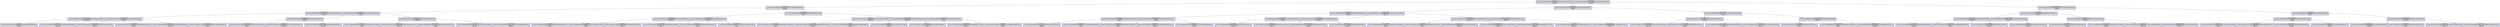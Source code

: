 digraph G{ 
rankdir=TB;
node[color="blue",style="rounded,filled",fillcolor=lightgray, shape=record];
"Nodo5b655815-d3f7-0eaf-c00d-09b603355eb6"[label="<P0>|Nick: hajeand,\n password: 8571b2ea1801cc489037cb6ced79d2dcabc8ff57de27c35c0612eb6a974cfbd4,\n monedas: 48,\n edad: 8|<P1>|Nick: ramdohr4,\n password: 0b4712f897dd23fb60a4cc4d6b7fc89862cffc24b1b02292de9078b0d3c3c144,\n monedas: 9595,\n edad: 80|<P2>"];
"Nodo7a8897a4-0aa5-ae23-3e5d-0b94e811c652"[label="<P0>|Nick: cmcturkf,\n password: b6750a1d856923b20dc346cb3a5d921e1f7520acca68020d2b91016e6e0bebfd,\n monedas: 4,\n edad: 414|<P1>"];
"Nodo396cd4a4-8bf1-ad83-5cd1-2de32ed4dabd"[label="<P0>|Nick: awalbridge1l,\n password: f9a42098cb6f96df1fe7357250ca069527df1e202141b3b8ad7914966cd9de69,\n monedas: 9901,\n edad: 715|<P1>|Nick: braggatt3,\n password: 8f89b90500393f5e299d7969784aa072a35e5c112e3f151d07a5a02546e74e12,\n monedas: 41,\n edad: 30|<P2>"];
"Nodo00de2a90-c362-1267-d1e1-d215a090e09a"[label="<P0>|Nick: aarmytage1d,\n password: e2a38fbbfcc714283ed40a045d5d4250c2c6085c182d41b85a3231169d36572a,\n monedas: 477132,\n edad: 600|<P1>|Nick: alearmouthb,\n password: 86732112cc46c2fe75d35c12241b246a34b3c9fa70c20ab8189bf39826bbbbf3,\n monedas: 2629,\n edad: 4|<P2>"];
"Nodoa676dd86-0a1e-ae86-1625-2b4e5e9db73b"[label="<P0>|Nick: EDD,\n password: 857aba7c59662e1c306cf59c0c2199ec1d2ce895a928fb62b54f034760ebe8a6,\n monedas: 50,\n edad: 25|<P1>"];
"Nodo00de2a90-c362-1267-d1e1-d215a090e09a":P0 -> "Nodoa676dd86-0a1e-ae86-1625-2b4e5e9db73b";
"Nodo2691db81-7778-4dea-dc91-5f1a79788012"[label="<P0>|Nick: abenit2h,\n password: 525e11519d30b3077c9f569f5771ab2c7929712295be6f4219a5eb59eef9c474,\n monedas: 34787,\n edad: 505|<P1>|Nick: afazzioli20,\n password: 45599c1dfc8e3b8057a056f2c879840795129fea3a0300da99cc6e20e144526e,\n monedas: 9318,\n edad: 97|<P2>"];
"Nodo00de2a90-c362-1267-d1e1-d215a090e09a":P1 -> "Nodo2691db81-7778-4dea-dc91-5f1a79788012";
"Nodo98ff5efb-1d37-1d4d-2911-b86692297b44"[label="<P0>|Nick: aminnette2d,\n password: c993eda37b2dbd1c9e7727bc2cc518af37d08e62864ff49230574adcf91b71d5,\n monedas: 438,\n edad: 70|<P1>|Nick: arimour1v,\n password: 45f25d87e4da950e6b06149b726dc27cfb9cae7bff588bd0b689525961f15c48,\n monedas: 97240,\n edad: 735|<P2>|Nick: ascorer19,\n password: 0147dea9501c1d41592d19b4436382c4ce9966653392169b56c4059a5b546545,\n monedas: 49033,\n edad: 6|<P3>"];
"Nodo00de2a90-c362-1267-d1e1-d215a090e09a":P2 -> "Nodo98ff5efb-1d37-1d4d-2911-b86692297b44";
"Nodo396cd4a4-8bf1-ad83-5cd1-2de32ed4dabd":P0 -> "Nodo00de2a90-c362-1267-d1e1-d215a090e09a";
"Nodo518d1cf4-5d26-7926-c0fa-342e7ffbc326"[label="<P0>|Nick: bjanning1u,\n password: e4b4bebbacf749d6c6ce53b5aefcd29b58534fe42082970fe1c6736c7941e670,\n monedas: 4891,\n edad: 1|<P1>"];
"Nodoa2bf6e31-5ae0-9cc0-a8e1-70f8d8d97b43"[label="<P0>|Nick: ayakuntzov1f,\n password: 68d776be7a2b154e0d3dace325e33e89c5fb577ea7ed15110b3252e5f73b4afa,\n monedas: 77,\n edad: 2|<P1>|Nick: bbreakey27,\n password: 8677bd4a6d8b519a1549d4f9bff6509bb174c0707dd6a13c63f9303a6e9575ac,\n monedas: 60404,\n edad: 88|<P2>"];
"Nodo518d1cf4-5d26-7926-c0fa-342e7ffbc326":P0 -> "Nodoa2bf6e31-5ae0-9cc0-a8e1-70f8d8d97b43";
"Nodo36d855b6-8556-9010-25db-99476bf91f34"[label="<P0>|Nick: borring1q,\n password: 252272caf2da4ee170fbd4bc9a0561c853680da6e7ca03c4634e6369f6c9b0a7,\n monedas: 66034,\n edad: 169|<P1>"];
"Nodo518d1cf4-5d26-7926-c0fa-342e7ffbc326":P1 -> "Nodo36d855b6-8556-9010-25db-99476bf91f34";
"Nodo396cd4a4-8bf1-ad83-5cd1-2de32ed4dabd":P1 -> "Nodo518d1cf4-5d26-7926-c0fa-342e7ffbc326";
"Nodoe6eac376-ae2d-aa0b-79e2-d305232f80a6"[label="<P0>|Nick: btoward1b,\n password: ff6302411e2f6d81730e5e60e44bb9d136a976eb6fe83259b7ab60bec6dc4129,\n monedas: 596294,\n edad: 0|<P1>"];
"Nodo7a7d50e2-26dd-14ff-a81d-68ec656dc491"[label="<P0>|Nick: bsamettp,\n password: 27d283c0b976be1502dff9c13d62181d86be278d82833f2512971a5c37cb8605,\n monedas: 7,\n edad: 1|<P1>|Nick: bscotter1s,\n password: 0dbb77ef1db72c5d87a86ea365056aa492ec231f5f157e9804345fb97a57e7ad,\n monedas: 9589,\n edad: 6|<P2>|Nick: bthomen2n,\n password: 9143a64f386e0c6f7472e89b641afd6ba1d581cd0f1d21daabe94c6ab9127144,\n monedas: 1,\n edad: 7|<P3>"];
"Nodoe6eac376-ae2d-aa0b-79e2-d305232f80a6":P0 -> "Nodo7a7d50e2-26dd-14ff-a81d-68ec656dc491";
"Nodoacf6ade0-291e-cacf-5cb5-8a04f4c4ff8a"[label="<P0>|Nick: ccanedo1k,\n password: df4e5d6538ba34aeadf7d732fd57cfdd7fe2ff705efd354431da923129b61463,\n monedas: 8,\n edad: 432|<P1>|Nick: cgoudman10,\n password: 7fe13c474dcd8d967ebb4a68dda727dbef6d95574b7df36044bbb539853912cc,\n monedas: 71,\n edad: 650|<P2>"];
"Nodoe6eac376-ae2d-aa0b-79e2-d305232f80a6":P1 -> "Nodoacf6ade0-291e-cacf-5cb5-8a04f4c4ff8a";
"Nodo396cd4a4-8bf1-ad83-5cd1-2de32ed4dabd":P2 -> "Nodoe6eac376-ae2d-aa0b-79e2-d305232f80a6";
"Nodo7a8897a4-0aa5-ae23-3e5d-0b94e811c652":P0 -> "Nodo396cd4a4-8bf1-ad83-5cd1-2de32ed4dabd";
"Nodoc772993a-c93f-58bd-b3be-a989e741db5c"[label="<P0>|Nick: dsuckling7,\n password: 3a1d2c08840fb59cbc165d93645642f368946b2dd9afbc2a995ef798c5050945,\n monedas: 65,\n edad: 1|<P1>"];
"Nodo5bafe94e-1af6-8ad0-8277-a8092a70bd7c"[label="<P0>|Nick: dbushellz,\n password: c8444b4b52b5ab25a4ff52dafa486b84f0003b12916ec22cad1d504dd3c810d5,\n monedas: 781217,\n edad: 58|<P1>|Nick: ddowsinga,\n password: 34f0d01fc03907d1029e6f2833ddcbe3e84fe29e9c57e69024aecbe663156ba3,\n monedas: 263711,\n edad: 0|<P2>"];
"Nodo24480939-2b8f-fcd5-1cbe-59e339f1c67b"[label="<P0>|Nick: cmullally1a,\n password: 41fe564cf90682558b84f2b29e95a75f6223aea0ba73af9c048c3993093cf14b,\n monedas: 1607,\n edad: 2|<P1>|Nick: cpetrushankor,\n password: a37d4f2b5d507cdfccb9a701fdf0d2ba7bf274a47d71b5ffad9b1ccc2214b709,\n monedas: 43,\n edad: 1|<P2>|Nick: dbeefon2b,\n password: cf8e9ed1e221728eb56fb7043df8a1101eb89a223d7fcbf9bbacab4ed65bad78,\n monedas: 9803,\n edad: 0|<P3>"];
"Nodo5bafe94e-1af6-8ad0-8277-a8092a70bd7c":P0 -> "Nodo24480939-2b8f-fcd5-1cbe-59e339f1c67b";
"Nodod9dbd4db-0345-2d55-0570-187f368aa345"[label="<P0>|Nick: dchestersk,\n password: 811b55620c5c5dfd4328dcb1a39d9976630be4f7ac93e8b3ac54f704892cfd6c,\n monedas: 481,\n edad: 7|<P1>|Nick: ddagless1z,\n password: 5cd1c1da5db9bc13e26de0bf6d9d4d442ebe90e9f0cc5f32968c9ecd3d8dde26,\n monedas: 7,\n edad: 22|<P2>"];
"Nodo5bafe94e-1af6-8ad0-8277-a8092a70bd7c":P1 -> "Nodod9dbd4db-0345-2d55-0570-187f368aa345";
"Nodo8d466a18-db45-1111-89b6-97fe0faa5cec"[label="<P0>|Nick: dgatheridge2,\n password: 2acdbf0d5aa9f2d2a9b849486c5560117ad49a29b8137a20bf20c0ed755fb9ba,\n monedas: 3,\n edad: 3|<P1>"];
"Nodo5bafe94e-1af6-8ad0-8277-a8092a70bd7c":P2 -> "Nodo8d466a18-db45-1111-89b6-97fe0faa5cec";
"Nodoc772993a-c93f-58bd-b3be-a989e741db5c":P0 -> "Nodo5bafe94e-1af6-8ad0-8277-a8092a70bd7c";
"Nodo97fd0e79-a6e4-4bc4-f5e1-43029c5dcc0f"[label="<P0>|Nick: fmahere,\n password: 853771bab1729178471a29962544ca55315ccf1e47b1bd6f8f1f7524a6e8f2ab,\n monedas: 7303,\n edad: 905|<P1>|Nick: ftummondi,\n password: 049849091f4abf30d6ecde7bf7d01b9b1095e2d49efdacc6917ae597e46a22e9,\n monedas: 74558,\n edad: 7|<P2>|Nick: gmintoff1c,\n password: 29e9aef32c5f8f5f9c0ed5ebdeb1ed731f49479d76cb6072cfe4c5a137fa6d9d,\n monedas: 9,\n edad: 14|<P3>"];
"Nodo165636b8-3bae-b5ce-1ede-d5d0ffccf6dd"[label="<P0>|Nick: fcarik14,\n password: d2c5973fb0b143e72aa950b0df749aed1bed8ad02893afba5c13116888aa68a3,\n monedas: 6,\n edad: 4|<P1>|Nick: fdrayson8,\n password: 62a311401680db5a7e68a306a3e46285f4f840b889e9310b50b097ac36d530a7,\n monedas: 52601,\n edad: 8|<P2>|Nick: fgellingo,\n password: f1e677a28776dbb859e91297e4bafacde6dce8aaf860e7e2cebebd2d309406d9,\n monedas: 96081,\n edad: 8|<P3>"];
"Nodo97fd0e79-a6e4-4bc4-f5e1-43029c5dcc0f":P0 -> "Nodo165636b8-3bae-b5ce-1ede-d5d0ffccf6dd";
"Nodob5fe3023-5cb4-6b90-ffd0-dd80b20617e1"[label="<P0>|Nick: ftriggelt,\n password: aa88b5b7b7b69e3e378cff800d9e3c9d91eca591b8858f60e577abf17473f6b0,\n monedas: 80,\n edad: 65|<P1>"];
"Nodo97fd0e79-a6e4-4bc4-f5e1-43029c5dcc0f":P1 -> "Nodob5fe3023-5cb4-6b90-ffd0-dd80b20617e1";
"Nodoab6a7a1f-f8f8-77b3-0464-e10d3ab948cc"[label="<P0>|Nick: gmazin12,\n password: ccf856a5836297c39b5f3b7d192be35ff6a3c2df4c775a82a6cc7b8dd85f4827,\n monedas: 38418,\n edad: 1|<P1>"];
"Nodo97fd0e79-a6e4-4bc4-f5e1-43029c5dcc0f":P2 -> "Nodoab6a7a1f-f8f8-77b3-0464-e10d3ab948cc";
"Nodo54a8c38a-50eb-5afc-f0d5-e17950ede551"[label="<P0>|Nick: gmintoff2k,\n password: 0d304b5db0a32d4a8fac93f23fbb6e3bbf36ea76c99820a840baf2577cbd639d,\n monedas: 5843,\n edad: 24|<P1>|Nick: gtilzeyy,\n password: 8d510ac1d1ac454f9d7c1c541491a63746cdcd84758d9e9e9077a88207f16aba,\n monedas: 8,\n edad: 3|<P2>"];
"Nodo97fd0e79-a6e4-4bc4-f5e1-43029c5dcc0f":P3 -> "Nodo54a8c38a-50eb-5afc-f0d5-e17950ede551";
"Nodoc772993a-c93f-58bd-b3be-a989e741db5c":P1 -> "Nodo97fd0e79-a6e4-4bc4-f5e1-43029c5dcc0f";
"Nodo7a8897a4-0aa5-ae23-3e5d-0b94e811c652":P1 -> "Nodoc772993a-c93f-58bd-b3be-a989e741db5c";
"Nodo5b655815-d3f7-0eaf-c00d-09b603355eb6":P0 -> "Nodo7a8897a4-0aa5-ae23-3e5d-0b94e811c652";
"Nodo47147cf6-6364-3d25-bca8-9bf2f4e8c50f"[label="<P0>|Nick: mparvin6,\n password: b08d213e5b861e791a38fd87cd954f29c23b7e2d50d56b6019adf3e3313fb6ad,\n monedas: 9,\n edad: 60|<P1>"];
"Nodoa4bfc6a2-1b1c-5c12-8a8c-2e837c35c020"[label="<P0>|Nick: jpayntonn,\n password: 66b4f97eadeb70a54cf5c1c3dd69e9ba89bd6c434854de863dd949657f1c445c,\n monedas: 15,\n edad: 293|<P1>|Nick: kwoodstockc,\n password: 6afa64a8b08e156047c8351f599571cd0b2907e465c6791317bd32017b5f0a06,\n monedas: 93962,\n edad: 9|<P2>"];
"Nodo2c0421e1-f439-c08d-3085-1d95209e24f8"[label="<P0>|Nick: hconeaum,\n password: 773ef6ed72f0f7fce18feb39708bdc58a01b56f958f3a6a91bc708d712a09675,\n monedas: 6,\n edad: 36|<P1>|Nick: jglanvill16,\n password: 662b2e057724cf5fc91d8330d0a4ea94ad77088a42ba54dfc35e9453b5b27a37,\n monedas: 3,\n edad: 697|<P2>"];
"Nodo4e2cf4bb-7b43-334e-12bb-d90d673c8e1a"[label="<P0>|Nick: hblaby17,\n password: d85e2182cc9638871d3b274e51ec9b07acefdb0776597c2fb6ee7c1c63992f23,\n monedas: 41,\n edad: 465|<P1>"];
"Nodo2c0421e1-f439-c08d-3085-1d95209e24f8":P0 -> "Nodo4e2cf4bb-7b43-334e-12bb-d90d673c8e1a";
"Nodo252f0615-146b-4ffc-9a63-056e08da36d0"[label="<P0>|Nick: hjellard2i,\n password: 7d14292d28fd6407d26c3d55eb96e89d16ac17b7f2864a6144cdf083b2b28420,\n monedas: 2,\n edad: 7|<P1>|Nick: hparlett2r,\n password: e74234cc8ff17204abc54e4e26453a2e85d5bb30b937809a2c216989e811e3d4,\n monedas: 69,\n edad: 8|<P2>|Nick: jchilds29,\n password: 45877e0abec6d9860ac378a87bf90c478b80044a33fbfec505a66274e4162cb3,\n monedas: 26,\n edad: 5|<P3>"];
"Nodo2c0421e1-f439-c08d-3085-1d95209e24f8":P1 -> "Nodo252f0615-146b-4ffc-9a63-056e08da36d0";
"Nodo465c9811-df84-4205-5926-d57e992a3651"[label="<P0>|Nick: jmeriot1t,\n password: bd8e6aa79a9c3d870c3aa8193385aea6f07bace3b47697574fd961980abd9503,\n monedas: 71,\n edad: 83|<P1>"];
"Nodo2c0421e1-f439-c08d-3085-1d95209e24f8":P2 -> "Nodo465c9811-df84-4205-5926-d57e992a3651";
"Nodoa4bfc6a2-1b1c-5c12-8a8c-2e837c35c020":P0 -> "Nodo2c0421e1-f439-c08d-3085-1d95209e24f8";
"Nodob0935e90-4883-b0e6-4450-0bd34351e4ac"[label="<P0>|Nick: kblockeyx,\n password: 541cf64e47d14bc84d8bf1ff1edce604ecc575c3cfbc65dff9f2ec4e00aa4081,\n monedas: 9,\n edad: 74|<P1>|Nick: kneasham1g,\n password: 912414c0e622423f6a53ec1fc789cbb5c1dc1e65673018d20f89734ca53d404e,\n monedas: 2002,\n edad: 9|<P2>"];
"Nodo8291f651-6ef0-8747-4770-a46e58b4ee53"[label="<P0>|Nick: kbaldassiv,\n password: 565bdd6efe50033476ad30d328e06511aabfe9ea7ef57b6514a5da723aa210af,\n monedas: 207209,\n edad: 456|<P1>"];
"Nodob0935e90-4883-b0e6-4450-0bd34351e4ac":P0 -> "Nodo8291f651-6ef0-8747-4770-a46e58b4ee53";
"Nodo2cecf59f-6d6b-e9dd-a022-6bfe8be79c9c"[label="<P0>|Nick: kboick1e,\n password: 667600e1764c52c550b9bb61331520b83cffffcb30881f61fa41fa812713e10c,\n monedas: 317,\n edad: 60|<P1>|Nick: kbrowning2m,\n password: bc688a60c453f1e2919180d2de1d0a6a42d1c02a8f302b0bd1585877c0630205,\n monedas: 56,\n edad: 16|<P2>"];
"Nodob0935e90-4883-b0e6-4450-0bd34351e4ac":P1 -> "Nodo2cecf59f-6d6b-e9dd-a022-6bfe8be79c9c";
"Nodo118de7fc-8b11-e819-3145-a20bd8ea778d"[label="<P0>|Nick: kstachini2c,\n password: 70e7cf28b1358cf92cfd17e4773c36895ee815e816fef31a8ea20daf262fd091,\n monedas: 606257,\n edad: 99|<P1>"];
"Nodob0935e90-4883-b0e6-4450-0bd34351e4ac":P2 -> "Nodo118de7fc-8b11-e819-3145-a20bd8ea778d";
"Nodoa4bfc6a2-1b1c-5c12-8a8c-2e837c35c020":P1 -> "Nodob0935e90-4883-b0e6-4450-0bd34351e4ac";
"Nodoa3ce4719-63c1-7c38-5131-5f3bd8a91ce5"[label="<P0>|Nick: ltwinbrow1w,\n password: e6003c2dc4678e14821d71bf5eb846e054acaff95cd880249e2a4af229f3a55d,\n monedas: 28704,\n edad: 5|<P1>|Nick: mhertwell13,\n password: b361531ac829a0af0cc2a48cd4d1422260d42390ac4f73e20d406e500e4c1b2e,\n monedas: 405,\n edad: 31|<P2>"];
"Nodoa1ab66f6-c5d9-f883-4d5b-f2d3f99c7bbe"[label="<P0>|Nick: laloshkin18,\n password: 89878f08ddfbff35d2f529c93fa936176405d78aab9be819750dd783ea5e6994,\n monedas: 7,\n edad: 10|<P1>|Nick: lelphick2f,\n password: 42c343bf83c6bec1054e2b563b55051c3bb86f1cbccbea00ac3a31c8cbdc8ae8,\n monedas: 87,\n edad: 5|<P2>|Nick: ltowle2l,\n password: 22ab3c4635da0f9b306e2981fa88f5ae528cb4aa6ad75a56ad0a913602017bdc,\n monedas: 306,\n edad: 187|<P3>"];
"Nodoa3ce4719-63c1-7c38-5131-5f3bd8a91ce5":P0 -> "Nodoa1ab66f6-c5d9-f883-4d5b-f2d3f99c7bbe";
"Nodob043760f-810c-ab48-0464-823eb6a745d1"[label="<P0>|Nick: mbeekmann24,\n password: 83b1546821f54dec8d0bc618ae5cf9d60ccf60b252097417c8b8afa1ecb07278,\n monedas: 861142,\n edad: 3|<P1>|Nick: mfleckneyq,\n password: 0ee80ad2b3e0c00f7d34726c2231e2bc9f43456a20c0bf3b6ba20711e70736d7,\n monedas: 3176,\n edad: 623|<P2>"];
"Nodoa3ce4719-63c1-7c38-5131-5f3bd8a91ce5":P1 -> "Nodob043760f-810c-ab48-0464-823eb6a745d1";
"Nodoa7f63406-8394-1b62-d51a-335cb4f8f6c0"[label="<P0>|Nick: mlewsiej,\n password: f53be8a64f1ae061dc4c0d4e0b8b71c4d73dc4b77809ff1371e8d440d2119fd6,\n monedas: 8530,\n edad: 901|<P1>|Nick: mmacnab1n,\n password: 5b32ef4ef879c24617ff04d6efec649ff49559f2416b5f656c006af777387639,\n monedas: 213319,\n edad: 3|<P2>"];
"Nodoa3ce4719-63c1-7c38-5131-5f3bd8a91ce5":P2 -> "Nodoa7f63406-8394-1b62-d51a-335cb4f8f6c0";
"Nodoa4bfc6a2-1b1c-5c12-8a8c-2e837c35c020":P2 -> "Nodoa3ce4719-63c1-7c38-5131-5f3bd8a91ce5";
"Nodo47147cf6-6364-3d25-bca8-9bf2f4e8c50f":P0 -> "Nodoa4bfc6a2-1b1c-5c12-8a8c-2e837c35c020";
"Nodo71ebb593-3dd9-4a91-9595-c2bb450a2830"[label="<P0>|Nick: pmussoliniw,\n password: 6cfed9e0040345ed710383e1b11d775472a5dade6dc0a4a12c05381396ded7df,\n monedas: 246,\n edad: 8|<P1>"];
"Nodo4168ef99-3ad6-9154-d1e2-743892e328ae"[label="<P0>|Nick: ndroogan15,\n password: 4785c166c64051a171636ab269bcfe7059bddc391abb047642adffdc3294cca5,\n monedas: 702,\n edad: 388|<P1>"];
"Nodo2aec3f57-7891-3a4d-0115-e8b9e910740e"[label="<P0>|Nick: mreskelly1o,\n password: c0a2296e8ff10ace82a4b1eb5a78c26fdbc9289ce795457be07b49831b3a5c60,\n monedas: 695,\n edad: 505|<P1>|Nick: mscammell21,\n password: a6944422422317c393043c9179a4fcdefef0261962c3f676cdae0b26415575d6,\n monedas: 1,\n edad: 8|<P2>"];
"Nodo4168ef99-3ad6-9154-d1e2-743892e328ae":P0 -> "Nodo2aec3f57-7891-3a4d-0115-e8b9e910740e";
"Nodo0adcda3b-23a5-e76a-5187-5546af6f113d"[label="<P0>|Nick: opinney2a,\n password: dd563ef2b79225008ff5f8ca7de2a34ec7a180e47b8c48613e29653cf4e0d092,\n monedas: 208101,\n edad: 1|<P1>|Nick: pjozwik1r,\n password: 3419f68d28ac03b852cc9701c7578eedbd78d22d6e39ead41d6eec6501a7e698,\n monedas: 327521,\n edad: 42|<P2>"];
"Nodo4168ef99-3ad6-9154-d1e2-743892e328ae":P1 -> "Nodo0adcda3b-23a5-e76a-5187-5546af6f113d";
"Nodo71ebb593-3dd9-4a91-9595-c2bb450a2830":P0 -> "Nodo4168ef99-3ad6-9154-d1e2-743892e328ae";
"Nodof53c641a-f9a3-acd1-f4f6-0a4a11edfdda"[label="<P0>|Nick: pstangroom1x,\n password: f3b7db86de3866111ea7432c26749ce4d0f43708eaf00ed3bff538a80ed6e05f,\n monedas: 4573,\n edad: 739|<P1>"];
"Nodo3495df1c-a1ac-5b90-d218-68c8c31dbf6f"[label="<P0>|Nick: ppolk22,\n password: 1ba1b551fee1c9343739c8860845f76bd1e3ac5598414f278e2c022f1ce7bfaf,\n monedas: 133,\n edad: 3|<P1>"];
"Nodof53c641a-f9a3-acd1-f4f6-0a4a11edfdda":P0 -> "Nodo3495df1c-a1ac-5b90-d218-68c8c31dbf6f";
"Nodo4ce1018e-d5e8-015d-9d4d-a5eaaa582122"[label="<P0>|Nick: pyoungman26,\n password: d46a89fb53f9f86551a062321fdbdc371c2424b68360a34b2e7aa2044a67f9e5,\n monedas: 8,\n edad: 67|<P1>|Nick: qkrammers,\n password: e8f14a986667b0ba581d37f6d7fda839794a7697393829e988b1c48915511e1c,\n monedas: 99551,\n edad: 60|<P2>"];
"Nodof53c641a-f9a3-acd1-f4f6-0a4a11edfdda":P1 -> "Nodo4ce1018e-d5e8-015d-9d4d-a5eaaa582122";
"Nodo71ebb593-3dd9-4a91-9595-c2bb450a2830":P1 -> "Nodof53c641a-f9a3-acd1-f4f6-0a4a11edfdda";
"Nodo47147cf6-6364-3d25-bca8-9bf2f4e8c50f":P1 -> "Nodo71ebb593-3dd9-4a91-9595-c2bb450a2830";
"Nodo5b655815-d3f7-0eaf-c00d-09b603355eb6":P1 -> "Nodo47147cf6-6364-3d25-bca8-9bf2f4e8c50f";
"Nodoeea451d0-d0bb-05f3-e19e-99df678240e4"[label="<P0>|Nick: ssummerson9,\n password: ebc2db2efc36709db12fd03f6541949643227ec1d7ef073e8e70d573316ac916,\n monedas: 0,\n edad: 216|<P1>"];
"Nodo14ac8933-0ade-f9e6-bc09-e5cb73d7f8a6"[label="<P0>|Nick: sdobble0,\n password: 62caa858b2ce7006acf77382138d2bd115bfa6c44a86fa236b740122301b15fe,\n monedas: 2311,\n edad: 7|<P1>"];
"Nodoc01a9a97-66d1-2abd-b66f-2f7653bc6db3"[label="<P0>|Nick: rfrome25,\n password: 9fc31f86ed96d08e9d62f075267e834a9d04653f1ae392b575dbff7af949fc66,\n monedas: 64669,\n edad: 102|<P1>|Nick: rscotchmoor1h,\n password: 1283284fd6d793d28ca5db6bbe77c8a4534adedd5db27e6bb55286d464398f66,\n monedas: 875739,\n edad: 7|<P2>"];
"Nodo991a3122-bf3e-5859-f062-b5c7d4ed2446"[label="<P0>|Nick: rcrippin2p,\n password: 7b710b2aa0308439b003bb7f3f0613e3784e0355f8efdffdcb054ddfdb4b8a5c,\n monedas: 87057,\n edad: 494|<P1>|Nick: rdownton2j,\n password: a4b14f13531d0d5177ba918ee83cc2700d377c61b8e3dff186ae5bf6aad32492,\n monedas: 4,\n edad: 6|<P2>"];
"Nodoc01a9a97-66d1-2abd-b66f-2f7653bc6db3":P0 -> "Nodo991a3122-bf3e-5859-f062-b5c7d4ed2446";
"Nodod8677c60-b8e8-b887-71cc-a215c30f110f"[label="<P0>|Nick: rkoppens1y,\n password: c43962a014e3c10769786d5f72952b3f818f6e05f22a0cf8dc7b15d23af53d5a,\n monedas: 5594,\n edad: 41|<P1>"];
"Nodoc01a9a97-66d1-2abd-b66f-2f7653bc6db3":P1 -> "Nodod8677c60-b8e8-b887-71cc-a215c30f110f";
"Nodo189382b0-e698-8d8c-fa18-f1068c8c226e"[label="<P0>|Nick: schickl,\n password: ec9784e800050ce015bc790e530024cd7ec5123e887e8368ab47ec4b877baad2,\n monedas: 2299,\n edad: 73|<P1>"];
"Nodoc01a9a97-66d1-2abd-b66f-2f7653bc6db3":P2 -> "Nodo189382b0-e698-8d8c-fa18-f1068c8c226e";
"Nodo14ac8933-0ade-f9e6-bc09-e5cb73d7f8a6":P0 -> "Nodoc01a9a97-66d1-2abd-b66f-2f7653bc6db3";
"Nodo8178c538-99fa-4cf8-5f17-060c3abd3147"[label="<P0>|Nick: shattersley1,\n password: b03d746d4f49ab44c481e9d9e80cdcd15d3604bad15f1e11c2c19effc742af87,\n monedas: 273,\n edad: 9|<P1>"];
"Nodo2664b912-8d1f-e9ac-87fe-f09438382eaa"[label="<P0>|Nick: sgamett28,\n password: 4cde74d97f8f44c4b1dba6af57378744e2441b3f300c2561922fb6a67c4089de,\n monedas: 9,\n edad: 231|<P1>"];
"Nodo8178c538-99fa-4cf8-5f17-060c3abd3147":P0 -> "Nodo2664b912-8d1f-e9ac-87fe-f09438382eaa";
"Nodo687a870e-4abc-8900-93d3-06037ca85deb"[label="<P0>|Nick: smyford2e,\n password: ed7b48f13dbf7eded786f78a1bea39b7c6206c049e633de12d51ecf714b04336,\n monedas: 29,\n edad: 11|<P1>|Nick: sralphs2g,\n password: bde105e4bbafd1f0b9a2eeeb5b81970a464152d1dc716aa4e6accdf96b49f3f8,\n monedas: 690,\n edad: 138|<P2>|Nick: ssheridan1m,\n password: 8a6a37e0b25d184f9052ebfa68843c09a448253a3e6e776c825c33acb2ca89c4,\n monedas: 74266,\n edad: 3|<P3>"];
"Nodo8178c538-99fa-4cf8-5f17-060c3abd3147":P1 -> "Nodo687a870e-4abc-8900-93d3-06037ca85deb";
"Nodo14ac8933-0ade-f9e6-bc09-e5cb73d7f8a6":P1 -> "Nodo8178c538-99fa-4cf8-5f17-060c3abd3147";
"Nodoeea451d0-d0bb-05f3-e19e-99df678240e4":P0 -> "Nodo14ac8933-0ade-f9e6-bc09-e5cb73d7f8a6";
"Nodo4de1d0f1-92c1-f13b-8dcd-c3c2fa00bd54"[label="<P0>|Nick: wdrinkhill11,\n password: c2a6f7c42fd46bb02fe72c3b4629380a02ef23af1ae7428ff1964196b9b7094c,\n monedas: 6,\n edad: 7|<P1>"];
"Nodo4f1ab0fd-a401-38e3-3c61-44c9aac358b9"[label="<P0>|Nick: tommanneyg,\n password: 4b3a343380dc51b40e00de794283d53248b55b1098ce0c81ba1f4bccc7adf0bb,\n monedas: 9,\n edad: 96|<P1>"];
"Nodo6ee91757-d569-22e0-a207-bb449f848af0"[label="<P0>|Nick: svennart1j,\n password: 48ae78cc206e91020f0c078932fe420d2f727237637d355ca97a0ff3339e896d,\n monedas: 36067,\n edad: 2|<P1>|Nick: tdangerfield2o,\n password: 9a60bfb7122e71330d7dd475188da0f41e66b2de037e54ef35fa2cbc03f97d7d,\n monedas: 6841,\n edad: 73|<P2>|Nick: tmorratth,\n password: 7475fdc870a2d5f981d7f8952cafa303cbe4edf495d508339fefc9d1f33c8fce,\n monedas: 9,\n edad: 520|<P3>"];
"Nodo4f1ab0fd-a401-38e3-3c61-44c9aac358b9":P0 -> "Nodo6ee91757-d569-22e0-a207-bb449f848af0";
"Nodo629d4fba-49a3-e600-e368-a33eb5966cff"[label="<P0>|Nick: ualldisu,\n password: d9e67f3540c48dc9e2455eb064f49acc021954e10ae32a670961e9d84e06e117,\n monedas: 39,\n edad: 16|<P1>"];
"Nodo4f1ab0fd-a401-38e3-3c61-44c9aac358b9":P1 -> "Nodo629d4fba-49a3-e600-e368-a33eb5966cff";
"Nodo4de1d0f1-92c1-f13b-8dcd-c3c2fa00bd54":P0 -> "Nodo4f1ab0fd-a401-38e3-3c61-44c9aac358b9";
"Nodo27a99994-cae7-d866-79c5-5a15d2bd511d"[label="<P0>|Nick: zbromfield1p,\n password: a1ea2dc85b5b87713d1a0e6029d9518c74584b78d1a714d7993e98851b2c1ffb,\n monedas: 3659,\n edad: 75|<P1>"];
"Nodo4d9e4c87-fdae-476c-4419-e1820315db6d"[label="<P0>|Nick: yehlerding23,\n password: adacdb49a3874fb6432786706362616fd1d21dc43d1cfe8448a8649a48d2d94b,\n monedas: 526592,\n edad: 59|<P1>|Nick: yhealks5,\n password: 57bb8f3362d62201b46933920ffe1183f13f2d6acf82223daae92fce87b79194,\n monedas: 330,\n edad: 7|<P2>"];
"Nodo27a99994-cae7-d866-79c5-5a15d2bd511d":P0 -> "Nodo4d9e4c87-fdae-476c-4419-e1820315db6d";
"Nodoe906f0f2-8615-3d40-0d96-4655b5bc9417"[label="<P0>|Nick: zlook2q,\n password: 911eeaca3018549d75852f21ce9965d9f1f7d164466e112fc02e83b6417c0493,\n monedas: 738492,\n edad: 2|<P1>|Nick: zyankin1i,\n password: 3fdfe72cb5af4cce8e8e70bc7b077a12f2b742df9e16745a397bf842d37a0201,\n monedas: 407,\n edad: 720|<P2>"];
"Nodo27a99994-cae7-d866-79c5-5a15d2bd511d":P1 -> "Nodoe906f0f2-8615-3d40-0d96-4655b5bc9417";
"Nodo4de1d0f1-92c1-f13b-8dcd-c3c2fa00bd54":P1 -> "Nodo27a99994-cae7-d866-79c5-5a15d2bd511d";
"Nodoeea451d0-d0bb-05f3-e19e-99df678240e4":P1 -> "Nodo4de1d0f1-92c1-f13b-8dcd-c3c2fa00bd54";
"Nodo5b655815-d3f7-0eaf-c00d-09b603355eb6":P2 -> "Nodoeea451d0-d0bb-05f3-e19e-99df678240e4";
}